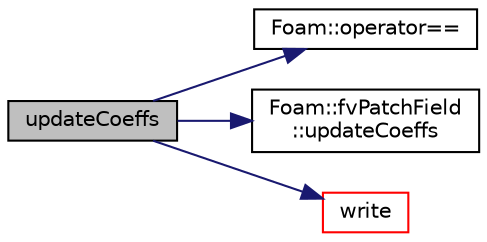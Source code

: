 digraph "updateCoeffs"
{
  bgcolor="transparent";
  edge [fontname="Helvetica",fontsize="10",labelfontname="Helvetica",labelfontsize="10"];
  node [fontname="Helvetica",fontsize="10",shape=record];
  rankdir="LR";
  Node40 [label="updateCoeffs",height=0.2,width=0.4,color="black", fillcolor="grey75", style="filled", fontcolor="black"];
  Node40 -> Node41 [color="midnightblue",fontsize="10",style="solid",fontname="Helvetica"];
  Node41 [label="Foam::operator==",height=0.2,width=0.4,color="black",URL="$a21851.html#a28a45d2e3cca6152b024de57575abbf1"];
  Node40 -> Node42 [color="midnightblue",fontsize="10",style="solid",fontname="Helvetica"];
  Node42 [label="Foam::fvPatchField\l::updateCoeffs",height=0.2,width=0.4,color="black",URL="$a23169.html#a7e24eafac629d3733181cd942d4c902f",tooltip="Update the coefficients associated with the patch field. "];
  Node40 -> Node43 [color="midnightblue",fontsize="10",style="solid",fontname="Helvetica"];
  Node43 [label="write",height=0.2,width=0.4,color="red",URL="$a22921.html#a293fdfec8bdfbd5c3913ab4c9f3454ff",tooltip="Write. "];
}
